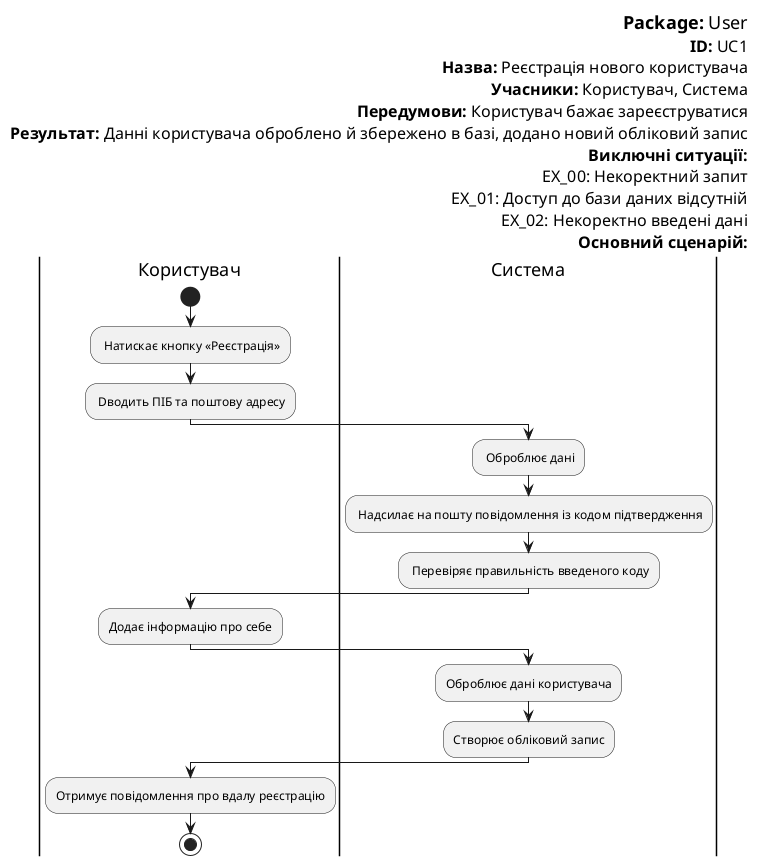 @startuml 

left header
<font color=000 size=18><b>Package:</b> User
<font color=000 size=16><b>ID:</b> UC1
<font color=000 size=16><b>Назва:</b> Реєстрація нового користувача 
<font color=000 size=16><b>Учасники:</b> Користувач, Система
<font color=000 size=16><b>Передумови:</b> Користувач бажає зареєструватися
<font color=000 size=16><b>Результат:</b> Данні користувача оброблено й збережено в базі, додано новий обліковий запис
<font color=000 size=16><b>Виключні ситуації:</b>
<font color=000 size=16>EX_00: Некоректний запит
<font color=000 size=16>EX_01: Доступ до бази даних відсутній
<font color=000 size=16>EX_02: Некоректно введені дані
<font color=000 size=16><b>Основний сценарій:</b>
end header

skinparam	shadowing false
skinparam Note {
	BackgroundColor #f85658
	FontColor #ffffff
}

|Користувач|
start
: Натискає кнопку «Реєстрація»;

: Dводить ПІБ та поштову адресу;

|Система|
: Оброблює дані;

: Надсилає на пошту повідомлення із кодом підтвердження;

: Перевіряє правильність введеного коду;

|Користувач|
:Додає інформацію про себе;

|Система|
:Оброблює дані користувача;

:Створює обліковий запис;

|Користувач|
:Отримує повідомлення про вдалу реєстрацію;
stop;
@enduml
